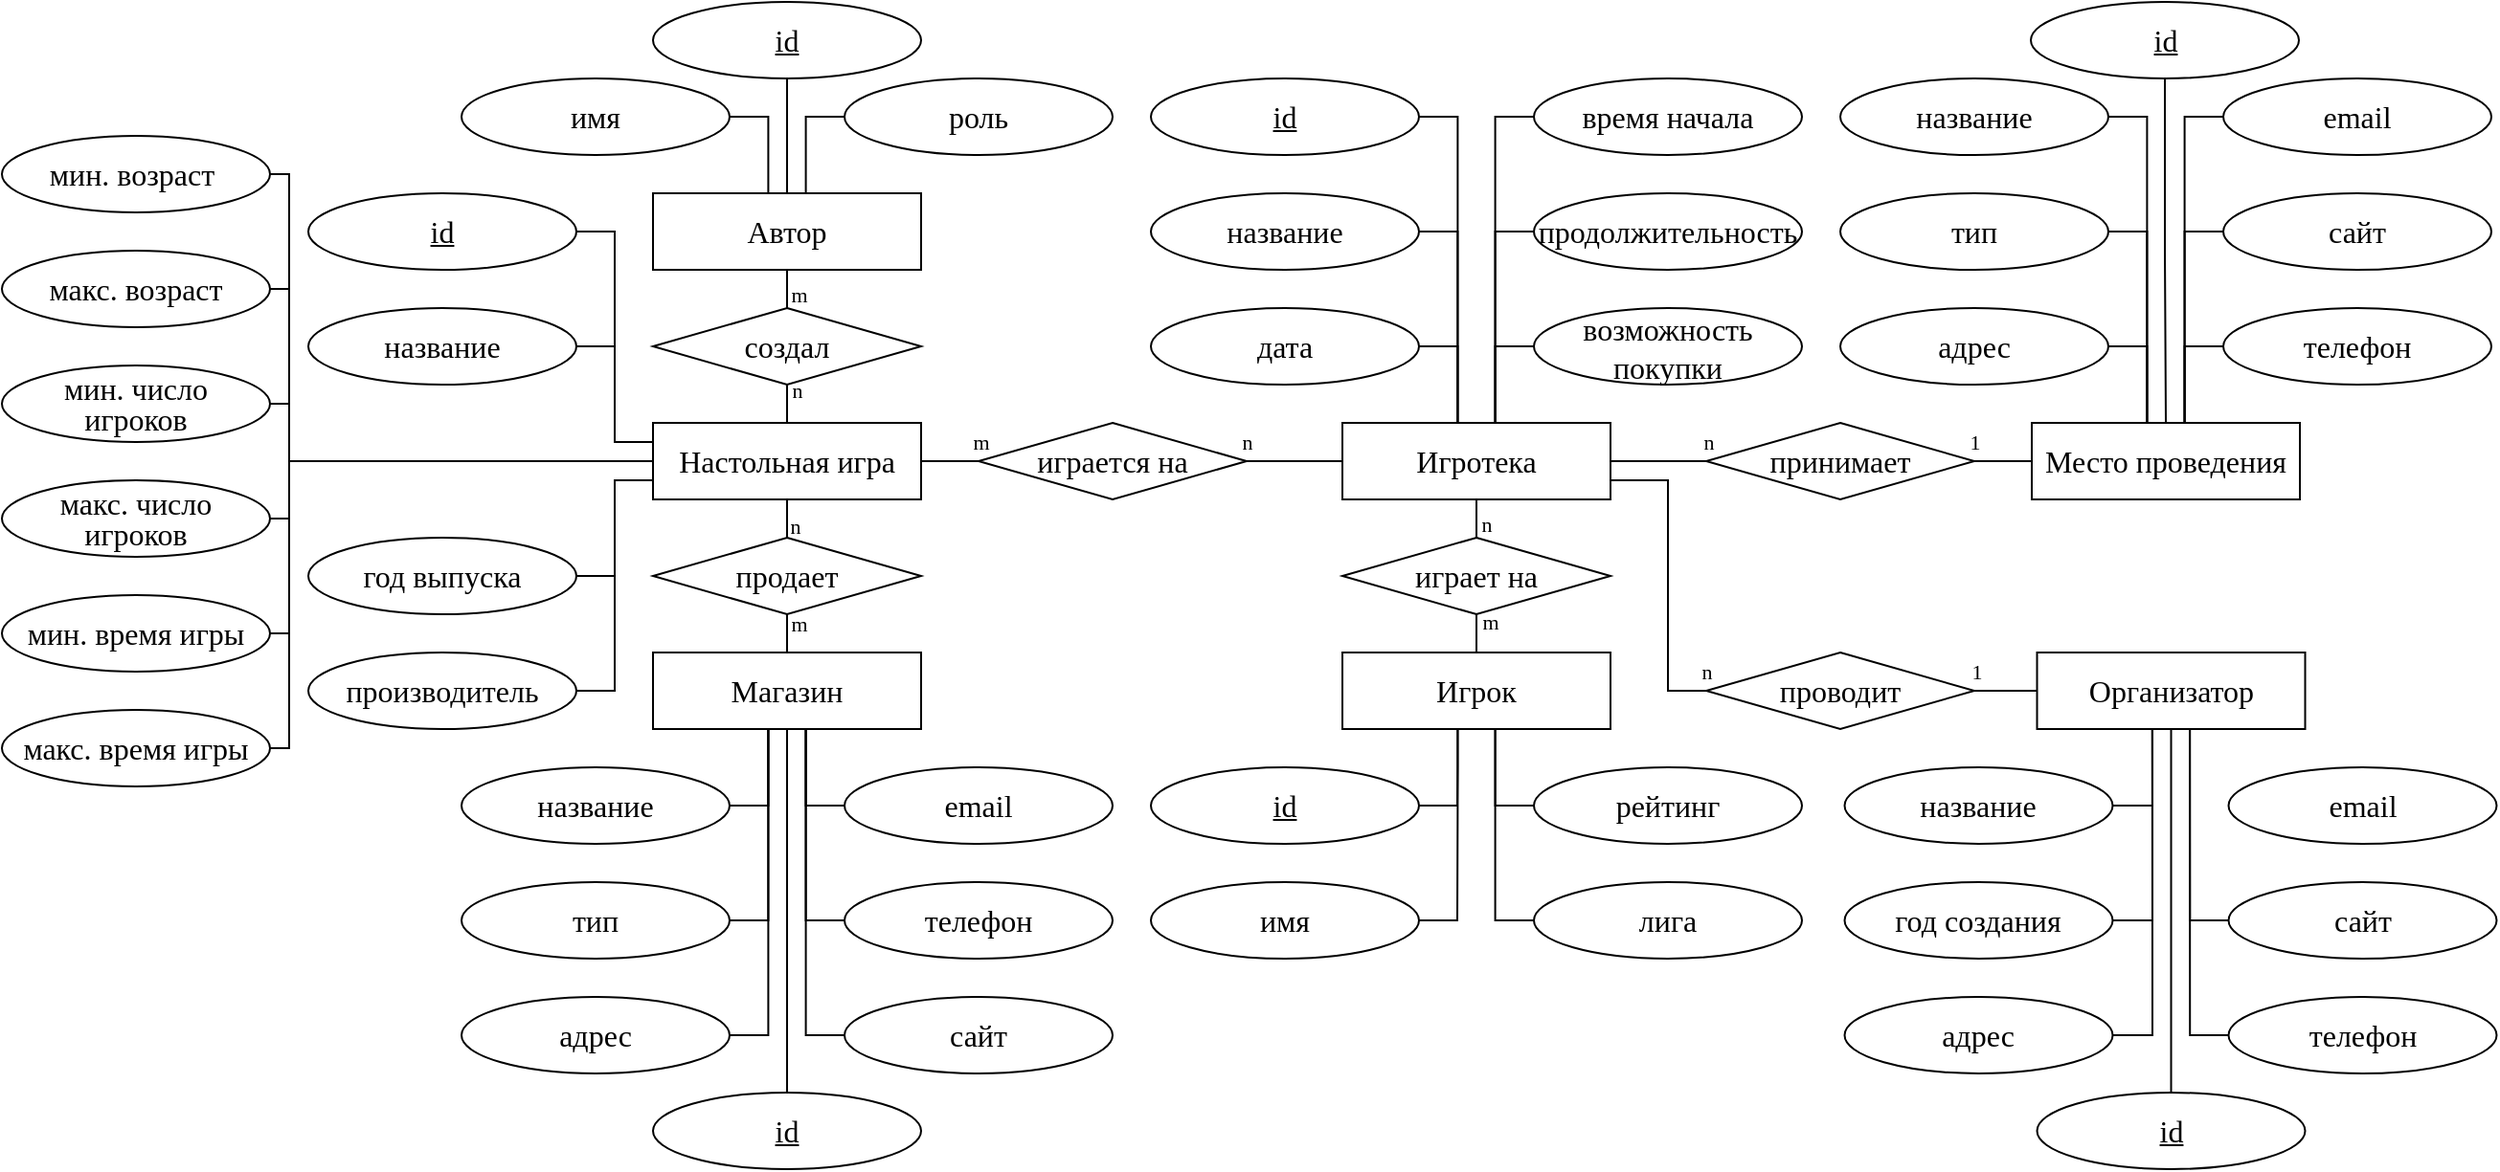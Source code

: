 <mxfile version="17.1.3" type="device"><diagram id="ZZBxsunZP16yqolOKHo-" name="Board Game Events"><mxGraphModel dx="2286" dy="657" grid="1" gridSize="10" guides="1" tooltips="1" connect="1" arrows="1" fold="1" page="1" pageScale="1" pageWidth="1169" pageHeight="827" math="0" shadow="0"><root><mxCell id="0"/><mxCell id="1" parent="0"/><mxCell id="eNci0kIPYLlk6cLeor2O-49" style="edgeStyle=orthogonalEdgeStyle;rounded=0;orthogonalLoop=1;jettySize=auto;html=1;exitX=0.43;exitY=0;exitDx=0;exitDy=0;exitPerimeter=0;entryX=1;entryY=0.5;entryDx=0;entryDy=0;endArrow=none;endFill=0;" parent="1" source="dvmaPMy_Xci81uZpw_uD-4" target="dvmaPMy_Xci81uZpw_uD-31" edge="1"><mxGeometry relative="1" as="geometry"/></mxCell><mxCell id="eNci0kIPYLlk6cLeor2O-50" style="edgeStyle=orthogonalEdgeStyle;rounded=0;orthogonalLoop=1;jettySize=auto;html=1;exitX=0.43;exitY=0;exitDx=0;exitDy=0;exitPerimeter=0;entryX=1;entryY=0.5;entryDx=0;entryDy=0;endArrow=none;endFill=0;" parent="1" source="dvmaPMy_Xci81uZpw_uD-4" target="dvmaPMy_Xci81uZpw_uD-29" edge="1"><mxGeometry relative="1" as="geometry"/></mxCell><mxCell id="eNci0kIPYLlk6cLeor2O-51" style="edgeStyle=orthogonalEdgeStyle;rounded=0;orthogonalLoop=1;jettySize=auto;html=1;exitX=0.43;exitY=0;exitDx=0;exitDy=0;exitPerimeter=0;entryX=1;entryY=0.5;entryDx=0;entryDy=0;endArrow=none;endFill=0;" parent="1" source="dvmaPMy_Xci81uZpw_uD-4" target="dvmaPMy_Xci81uZpw_uD-28" edge="1"><mxGeometry relative="1" as="geometry"/></mxCell><mxCell id="eNci0kIPYLlk6cLeor2O-53" style="edgeStyle=orthogonalEdgeStyle;rounded=0;orthogonalLoop=1;jettySize=auto;html=1;exitX=0.57;exitY=0;exitDx=0;exitDy=0;exitPerimeter=0;entryX=0;entryY=0.5;entryDx=0;entryDy=0;endArrow=none;endFill=0;" parent="1" source="dvmaPMy_Xci81uZpw_uD-4" target="dvmaPMy_Xci81uZpw_uD-34" edge="1"><mxGeometry relative="1" as="geometry"/></mxCell><mxCell id="eNci0kIPYLlk6cLeor2O-54" style="edgeStyle=orthogonalEdgeStyle;rounded=0;orthogonalLoop=1;jettySize=auto;html=1;exitX=0.57;exitY=0;exitDx=0;exitDy=0;exitPerimeter=0;entryX=0;entryY=0.5;entryDx=0;entryDy=0;endArrow=none;endFill=0;" parent="1" source="dvmaPMy_Xci81uZpw_uD-4" target="dvmaPMy_Xci81uZpw_uD-33" edge="1"><mxGeometry relative="1" as="geometry"/></mxCell><mxCell id="TI4KtdQRDgnip6ik1LXw-1" style="edgeStyle=orthogonalEdgeStyle;rounded=0;orthogonalLoop=1;jettySize=auto;html=1;exitX=1;exitY=0.75;exitDx=0;exitDy=0;exitPerimeter=0;entryX=0;entryY=0.5;entryDx=0;entryDy=0;endArrow=none;endFill=0;" edge="1" parent="1" source="dvmaPMy_Xci81uZpw_uD-4" target="dvmaPMy_Xci81uZpw_uD-12"><mxGeometry relative="1" as="geometry"><Array as="points"><mxPoint x="780" y="630"/><mxPoint x="780" y="740"/></Array></mxGeometry></mxCell><mxCell id="TI4KtdQRDgnip6ik1LXw-35" value="n" style="edgeLabel;html=1;align=center;verticalAlign=middle;resizable=0;points=[];fontSize=11;fontFamily=Times New Roman;fontColor=default;labelBackgroundColor=none;" vertex="1" connectable="0" parent="TI4KtdQRDgnip6ik1LXw-1"><mxGeometry x="0.931" y="1" relative="1" as="geometry"><mxPoint x="5" y="-9" as="offset"/></mxGeometry></mxCell><mxCell id="TI4KtdQRDgnip6ik1LXw-36" style="edgeStyle=none;shape=connector;rounded=0;orthogonalLoop=1;jettySize=auto;html=1;exitX=0.5;exitY=1;exitDx=0;exitDy=0;exitPerimeter=0;labelBackgroundColor=default;fontFamily=Times New Roman;fontSize=11;fontColor=default;endArrow=none;endFill=0;strokeColor=default;" edge="1" parent="1" source="dvmaPMy_Xci81uZpw_uD-4" target="dvmaPMy_Xci81uZpw_uD-11"><mxGeometry relative="1" as="geometry"/></mxCell><mxCell id="TI4KtdQRDgnip6ik1LXw-43" value="n" style="edgeLabel;html=1;align=center;verticalAlign=middle;resizable=0;points=[];fontSize=11;fontFamily=Times New Roman;fontColor=default;labelBackgroundColor=none;" vertex="1" connectable="0" parent="TI4KtdQRDgnip6ik1LXw-36"><mxGeometry x="0.361" relative="1" as="geometry"><mxPoint x="5" y="-1" as="offset"/></mxGeometry></mxCell><mxCell id="TI4KtdQRDgnip6ik1LXw-73" style="edgeStyle=orthogonalEdgeStyle;shape=connector;rounded=0;orthogonalLoop=1;jettySize=auto;html=1;exitX=1;exitY=0.5;exitDx=0;exitDy=0;exitPerimeter=0;entryX=0;entryY=0.5;entryDx=0;entryDy=0;labelBackgroundColor=default;fontFamily=Times New Roman;fontSize=11;fontColor=default;endArrow=none;endFill=0;strokeColor=default;" edge="1" parent="1" source="dvmaPMy_Xci81uZpw_uD-4" target="dvmaPMy_Xci81uZpw_uD-13"><mxGeometry relative="1" as="geometry"/></mxCell><mxCell id="TI4KtdQRDgnip6ik1LXw-86" value="n" style="edgeLabel;html=1;align=center;verticalAlign=middle;resizable=0;points=[];fontSize=11;fontFamily=Times New Roman;fontColor=default;" vertex="1" connectable="0" parent="TI4KtdQRDgnip6ik1LXw-73"><mxGeometry x="0.217" relative="1" as="geometry"><mxPoint x="20" y="-10" as="offset"/></mxGeometry></mxCell><mxCell id="dvmaPMy_Xci81uZpw_uD-4" value="&lt;font face=&quot;Times New Roman&quot;&gt;&lt;span style=&quot;font-size: 16px&quot;&gt;Игротека&lt;/span&gt;&lt;/font&gt;" style="rounded=0;whiteSpace=wrap;html=1;points=[[0,0,0,0,0],[0,0.25,0,0,0],[0,0.5,0,0,0],[0,0.75,0,0,0],[0,1,0,0,0],[0.25,1,0,0,0],[0.43,0,0,0,0],[0.5,0,0,0,0],[0.5,1,0,0,0],[0.57,0,0,0,0],[0.75,1,0,0,0],[1,0,0,0,0],[1,0.25,0,0,0],[1,0.5,0,0,0],[1,0.75,0,0,0],[1,1,0,0,0]];" parent="1" vertex="1"><mxGeometry x="610" y="600" width="140" height="40" as="geometry"/></mxCell><mxCell id="dvmaPMy_Xci81uZpw_uD-5" value="Организатор" style="rounded=0;whiteSpace=wrap;html=1;fontFamily=Times New Roman;fontSize=16;points=[[0,0,0,0,0],[0,0.25,0,0,0],[0,0.5,0,0,0],[0,0.75,0,0,0],[0,1,0,0,0],[0.25,0,0,0,0],[0.43,1,0,0,0],[0.5,0,0,0,0],[0.5,1,0,0,0],[0.57,1,0,0,0],[0.75,0,0,0,0],[1,0,0,0,0],[1,0.25,0,0,0],[1,0.5,0,0,0],[1,0.75,0,0,0],[1,1,0,0,0]];" parent="1" vertex="1"><mxGeometry x="972.75" y="720" width="140" height="40" as="geometry"/></mxCell><mxCell id="TI4KtdQRDgnip6ik1LXw-53" style="edgeStyle=orthogonalEdgeStyle;shape=connector;rounded=0;orthogonalLoop=1;jettySize=auto;html=1;exitX=0.5;exitY=1;exitDx=0;exitDy=0;entryX=0.5;entryY=0;entryDx=0;entryDy=0;labelBackgroundColor=default;fontFamily=Times New Roman;fontSize=11;fontColor=default;endArrow=none;endFill=0;strokeColor=default;" edge="1" parent="1" source="dvmaPMy_Xci81uZpw_uD-6" target="eNci0kIPYLlk6cLeor2O-11"><mxGeometry relative="1" as="geometry"/></mxCell><mxCell id="TI4KtdQRDgnip6ik1LXw-55" value="n" style="edgeLabel;html=1;align=center;verticalAlign=middle;resizable=0;points=[];fontSize=11;fontFamily=Times New Roman;fontColor=default;labelBackgroundColor=none;" vertex="1" connectable="0" parent="TI4KtdQRDgnip6ik1LXw-53"><mxGeometry x="0.226" relative="1" as="geometry"><mxPoint x="4" y="1" as="offset"/></mxGeometry></mxCell><mxCell id="TI4KtdQRDgnip6ik1LXw-75" style="edgeStyle=orthogonalEdgeStyle;shape=connector;rounded=0;orthogonalLoop=1;jettySize=auto;html=1;exitX=0;exitY=0.25;exitDx=0;exitDy=0;entryX=1;entryY=0.5;entryDx=0;entryDy=0;labelBackgroundColor=default;fontFamily=Times New Roman;fontSize=11;fontColor=default;endArrow=none;endFill=0;strokeColor=default;" edge="1" parent="1" source="dvmaPMy_Xci81uZpw_uD-6" target="dvmaPMy_Xci81uZpw_uD-48"><mxGeometry relative="1" as="geometry"><Array as="points"><mxPoint x="230" y="610"/><mxPoint x="230" y="500"/></Array></mxGeometry></mxCell><mxCell id="TI4KtdQRDgnip6ik1LXw-77" style="edgeStyle=orthogonalEdgeStyle;shape=connector;rounded=0;orthogonalLoop=1;jettySize=auto;html=1;exitX=0;exitY=0.75;exitDx=0;exitDy=0;entryX=1;entryY=0.5;entryDx=0;entryDy=0;labelBackgroundColor=default;fontFamily=Times New Roman;fontSize=11;fontColor=default;endArrow=none;endFill=0;strokeColor=default;" edge="1" parent="1" source="dvmaPMy_Xci81uZpw_uD-6" target="dvmaPMy_Xci81uZpw_uD-76"><mxGeometry relative="1" as="geometry"><Array as="points"><mxPoint x="230" y="630"/><mxPoint x="230" y="680"/></Array></mxGeometry></mxCell><mxCell id="TI4KtdQRDgnip6ik1LXw-78" style="edgeStyle=orthogonalEdgeStyle;shape=connector;rounded=0;orthogonalLoop=1;jettySize=auto;html=1;exitX=0;exitY=0.75;exitDx=0;exitDy=0;entryX=1;entryY=0.5;entryDx=0;entryDy=0;labelBackgroundColor=default;fontFamily=Times New Roman;fontSize=11;fontColor=default;endArrow=none;endFill=0;strokeColor=default;" edge="1" parent="1" source="dvmaPMy_Xci81uZpw_uD-6" target="dvmaPMy_Xci81uZpw_uD-74"><mxGeometry relative="1" as="geometry"><Array as="points"><mxPoint x="230" y="630"/><mxPoint x="230" y="740"/></Array></mxGeometry></mxCell><mxCell id="TI4KtdQRDgnip6ik1LXw-79" style="edgeStyle=orthogonalEdgeStyle;shape=connector;rounded=0;orthogonalLoop=1;jettySize=auto;html=1;exitX=0;exitY=0.5;exitDx=0;exitDy=0;entryX=1;entryY=0.5;entryDx=0;entryDy=0;labelBackgroundColor=default;fontFamily=Times New Roman;fontSize=11;fontColor=default;endArrow=none;endFill=0;strokeColor=default;" edge="1" parent="1" source="dvmaPMy_Xci81uZpw_uD-6" target="dvmaPMy_Xci81uZpw_uD-77"><mxGeometry relative="1" as="geometry"><Array as="points"><mxPoint x="60" y="620"/><mxPoint x="60" y="470"/></Array></mxGeometry></mxCell><mxCell id="dvmaPMy_Xci81uZpw_uD-6" value="&lt;font face=&quot;Times New Roman&quot;&gt;&lt;span style=&quot;font-size: 16px&quot;&gt;Настольная игра&lt;/span&gt;&lt;/font&gt;" style="rounded=0;whiteSpace=wrap;html=1;" parent="1" vertex="1"><mxGeometry x="250" y="600" width="140" height="40" as="geometry"/></mxCell><mxCell id="TI4KtdQRDgnip6ik1LXw-4" style="edgeStyle=orthogonalEdgeStyle;shape=connector;rounded=0;orthogonalLoop=1;jettySize=auto;html=1;exitX=0.43;exitY=0;exitDx=0;exitDy=0;exitPerimeter=0;entryX=1;entryY=0.5;entryDx=0;entryDy=0;labelBackgroundColor=default;fontFamily=Helvetica;fontSize=11;fontColor=default;endArrow=none;endFill=0;strokeColor=default;" edge="1" parent="1" source="dvmaPMy_Xci81uZpw_uD-7" target="dvmaPMy_Xci81uZpw_uD-58"><mxGeometry relative="1" as="geometry"/></mxCell><mxCell id="TI4KtdQRDgnip6ik1LXw-8" style="edgeStyle=orthogonalEdgeStyle;shape=connector;rounded=0;orthogonalLoop=1;jettySize=auto;html=1;exitX=0.43;exitY=0;exitDx=0;exitDy=0;exitPerimeter=0;entryX=1;entryY=0.5;entryDx=0;entryDy=0;labelBackgroundColor=default;fontFamily=Helvetica;fontSize=11;fontColor=default;endArrow=none;endFill=0;strokeColor=default;" edge="1" parent="1" source="dvmaPMy_Xci81uZpw_uD-7" target="dvmaPMy_Xci81uZpw_uD-56"><mxGeometry relative="1" as="geometry"/></mxCell><mxCell id="dvmaPMy_Xci81uZpw_uD-7" value="&lt;font face=&quot;Times New Roman&quot;&gt;&lt;span style=&quot;font-size: 16px&quot;&gt;Место проведения&lt;/span&gt;&lt;/font&gt;" style="rounded=0;whiteSpace=wrap;html=1;points=[[0,0,0,0,0],[0,0.25,0,0,0],[0,0.5,0,0,0],[0,0.75,0,0,0],[0,1,0,0,0],[0.25,1,0,0,0],[0.43,0,0,0,0],[0.5,0,0,0,0],[0.5,1,0,0,0],[0.57,0,0,0,0],[0.75,1,0,0,0],[1,0,0,0,0],[1,0.25,0,0,0],[1,0.5,0,0,0],[1,0.75,0,0,0],[1,1,0,0,0]];" parent="1" vertex="1"><mxGeometry x="970" y="600" width="140" height="40" as="geometry"/></mxCell><mxCell id="TI4KtdQRDgnip6ik1LXw-38" style="edgeStyle=none;shape=connector;rounded=0;orthogonalLoop=1;jettySize=auto;html=1;exitX=0.5;exitY=1;exitDx=0;exitDy=0;entryX=0.5;entryY=0;entryDx=0;entryDy=0;labelBackgroundColor=default;fontFamily=Times New Roman;fontSize=11;fontColor=default;endArrow=none;endFill=0;strokeColor=default;" edge="1" parent="1" source="dvmaPMy_Xci81uZpw_uD-11" target="eNci0kIPYLlk6cLeor2O-3"><mxGeometry relative="1" as="geometry"/></mxCell><mxCell id="TI4KtdQRDgnip6ik1LXw-44" value="m" style="edgeLabel;html=1;align=center;verticalAlign=middle;resizable=0;points=[];fontSize=11;fontFamily=Times New Roman;fontColor=default;labelBackgroundColor=none;" vertex="1" connectable="0" parent="TI4KtdQRDgnip6ik1LXw-38"><mxGeometry x="-0.385" relative="1" as="geometry"><mxPoint x="7" y="-2" as="offset"/></mxGeometry></mxCell><mxCell id="dvmaPMy_Xci81uZpw_uD-11" value="играет на" style="rhombus;whiteSpace=wrap;html=1;fontFamily=Times New Roman;fontSize=16;" parent="1" vertex="1"><mxGeometry x="610" y="660" width="140" height="40" as="geometry"/></mxCell><mxCell id="TI4KtdQRDgnip6ik1LXw-2" style="edgeStyle=orthogonalEdgeStyle;shape=connector;rounded=0;orthogonalLoop=1;jettySize=auto;html=1;exitX=1;exitY=0.5;exitDx=0;exitDy=0;entryX=0;entryY=0.5;entryDx=0;entryDy=0;labelBackgroundColor=default;fontFamily=Helvetica;fontSize=11;fontColor=default;endArrow=none;endFill=0;strokeColor=default;" edge="1" parent="1" source="dvmaPMy_Xci81uZpw_uD-12" target="dvmaPMy_Xci81uZpw_uD-5"><mxGeometry relative="1" as="geometry"/></mxCell><mxCell id="TI4KtdQRDgnip6ik1LXw-34" value="1" style="edgeLabel;html=1;align=center;verticalAlign=middle;resizable=0;points=[];fontSize=11;fontFamily=Times New Roman;fontColor=default;labelBackgroundColor=none;" vertex="1" connectable="0" parent="TI4KtdQRDgnip6ik1LXw-2"><mxGeometry x="-0.251" relative="1" as="geometry"><mxPoint x="-12" y="-10" as="offset"/></mxGeometry></mxCell><mxCell id="dvmaPMy_Xci81uZpw_uD-12" value="проводит" style="rhombus;whiteSpace=wrap;html=1;fontFamily=Times New Roman;fontSize=16;" parent="1" vertex="1"><mxGeometry x="800" y="720" width="140" height="40" as="geometry"/></mxCell><mxCell id="eNci0kIPYLlk6cLeor2O-41" style="edgeStyle=orthogonalEdgeStyle;rounded=0;orthogonalLoop=1;jettySize=auto;html=1;exitX=1;exitY=0.5;exitDx=0;exitDy=0;entryX=0;entryY=0.5;entryDx=0;entryDy=0;endArrow=none;endFill=0;" parent="1" source="dvmaPMy_Xci81uZpw_uD-13" target="dvmaPMy_Xci81uZpw_uD-7" edge="1"><mxGeometry relative="1" as="geometry"/></mxCell><mxCell id="TI4KtdQRDgnip6ik1LXw-32" value="&lt;font face=&quot;Times New Roman&quot;&gt;1&lt;/font&gt;" style="edgeLabel;html=1;align=center;verticalAlign=middle;resizable=0;points=[];fontSize=11;fontFamily=Helvetica;fontColor=default;labelBackgroundColor=none;" vertex="1" connectable="0" parent="eNci0kIPYLlk6cLeor2O-41"><mxGeometry x="-0.384" relative="1" as="geometry"><mxPoint x="-9" y="-10" as="offset"/></mxGeometry></mxCell><mxCell id="dvmaPMy_Xci81uZpw_uD-13" value="принимает" style="rhombus;whiteSpace=wrap;html=1;fontFamily=Times New Roman;fontSize=16;spacingTop=0;" parent="1" vertex="1"><mxGeometry x="800" y="600" width="140" height="40" as="geometry"/></mxCell><mxCell id="dvmaPMy_Xci81uZpw_uD-28" value="&lt;u&gt;id&lt;/u&gt;" style="ellipse;whiteSpace=wrap;html=1;fontFamily=Times New Roman;fontSize=16;" parent="1" vertex="1"><mxGeometry x="510" y="420" width="140" height="40" as="geometry"/></mxCell><mxCell id="dvmaPMy_Xci81uZpw_uD-29" value="название" style="ellipse;whiteSpace=wrap;html=1;fontFamily=Times New Roman;fontSize=16;" parent="1" vertex="1"><mxGeometry x="510" y="480" width="140" height="40" as="geometry"/></mxCell><mxCell id="dvmaPMy_Xci81uZpw_uD-31" value="дата" style="ellipse;whiteSpace=wrap;html=1;fontFamily=Times New Roman;fontSize=16;" parent="1" vertex="1"><mxGeometry x="510" y="540" width="140" height="40" as="geometry"/></mxCell><mxCell id="dvmaPMy_Xci81uZpw_uD-33" value="время начала" style="ellipse;whiteSpace=wrap;html=1;fontFamily=Times New Roman;fontSize=16;" parent="1" vertex="1"><mxGeometry x="710" y="420" width="140" height="40" as="geometry"/></mxCell><mxCell id="dvmaPMy_Xci81uZpw_uD-34" value="продолжительность" style="ellipse;whiteSpace=wrap;html=1;fontFamily=Times New Roman;fontSize=16;" parent="1" vertex="1"><mxGeometry x="710" y="480" width="140" height="40" as="geometry"/></mxCell><mxCell id="eNci0kIPYLlk6cLeor2O-52" style="edgeStyle=orthogonalEdgeStyle;rounded=0;orthogonalLoop=1;jettySize=auto;html=1;exitX=0;exitY=0.5;exitDx=0;exitDy=0;entryX=0.57;entryY=0;entryDx=0;entryDy=0;entryPerimeter=0;endArrow=none;endFill=0;" parent="1" source="dvmaPMy_Xci81uZpw_uD-35" target="dvmaPMy_Xci81uZpw_uD-4" edge="1"><mxGeometry relative="1" as="geometry"/></mxCell><mxCell id="dvmaPMy_Xci81uZpw_uD-35" value="возможность покупки" style="ellipse;whiteSpace=wrap;html=1;fontFamily=Times New Roman;fontSize=16;spacingTop=2;" parent="1" vertex="1"><mxGeometry x="710" y="540" width="140" height="40" as="geometry"/></mxCell><mxCell id="dvmaPMy_Xci81uZpw_uD-48" value="id" style="ellipse;whiteSpace=wrap;html=1;fontFamily=Times New Roman;fontSize=16;fontStyle=4" parent="1" vertex="1"><mxGeometry x="70" y="480" width="140" height="40" as="geometry"/></mxCell><mxCell id="TI4KtdQRDgnip6ik1LXw-14" style="edgeStyle=orthogonalEdgeStyle;shape=connector;rounded=0;orthogonalLoop=1;jettySize=auto;html=1;exitX=0.5;exitY=1;exitDx=0;exitDy=0;entryX=0.5;entryY=0;entryDx=0;entryDy=0;entryPerimeter=0;labelBackgroundColor=default;fontFamily=Helvetica;fontSize=11;fontColor=default;endArrow=none;endFill=0;strokeColor=default;" edge="1" parent="1" source="dvmaPMy_Xci81uZpw_uD-50" target="dvmaPMy_Xci81uZpw_uD-7"><mxGeometry relative="1" as="geometry"/></mxCell><mxCell id="dvmaPMy_Xci81uZpw_uD-50" value="id" style="ellipse;whiteSpace=wrap;html=1;fontFamily=Times New Roman;fontSize=16;fontStyle=4" parent="1" vertex="1"><mxGeometry x="969.5" y="380" width="140" height="40" as="geometry"/></mxCell><mxCell id="dvmaPMy_Xci81uZpw_uD-56" value="название" style="ellipse;whiteSpace=wrap;html=1;fontFamily=Times New Roman;fontSize=16;" parent="1" vertex="1"><mxGeometry x="870" y="420" width="140" height="40" as="geometry"/></mxCell><mxCell id="TI4KtdQRDgnip6ik1LXw-6" style="edgeStyle=orthogonalEdgeStyle;shape=connector;rounded=0;orthogonalLoop=1;jettySize=auto;html=1;exitX=1;exitY=0.5;exitDx=0;exitDy=0;entryX=0.43;entryY=0;entryDx=0;entryDy=0;entryPerimeter=0;labelBackgroundColor=default;fontFamily=Helvetica;fontSize=11;fontColor=default;endArrow=none;endFill=0;strokeColor=default;" edge="1" parent="1" source="dvmaPMy_Xci81uZpw_uD-57" target="dvmaPMy_Xci81uZpw_uD-7"><mxGeometry relative="1" as="geometry"/></mxCell><mxCell id="dvmaPMy_Xci81uZpw_uD-57" value="тип" style="ellipse;whiteSpace=wrap;html=1;fontFamily=Times New Roman;fontSize=16;" parent="1" vertex="1"><mxGeometry x="870" y="480" width="140" height="40" as="geometry"/></mxCell><mxCell id="dvmaPMy_Xci81uZpw_uD-58" value="адрес" style="ellipse;whiteSpace=wrap;html=1;fontFamily=Times New Roman;fontSize=16;" parent="1" vertex="1"><mxGeometry x="870" y="540" width="140" height="40" as="geometry"/></mxCell><mxCell id="TI4KtdQRDgnip6ik1LXw-13" style="edgeStyle=orthogonalEdgeStyle;shape=connector;rounded=0;orthogonalLoop=1;jettySize=auto;html=1;exitX=0;exitY=0.5;exitDx=0;exitDy=0;entryX=0.57;entryY=0;entryDx=0;entryDy=0;entryPerimeter=0;labelBackgroundColor=default;fontFamily=Helvetica;fontSize=11;fontColor=default;endArrow=none;endFill=0;strokeColor=default;" edge="1" parent="1" source="dvmaPMy_Xci81uZpw_uD-59" target="dvmaPMy_Xci81uZpw_uD-7"><mxGeometry relative="1" as="geometry"/></mxCell><mxCell id="dvmaPMy_Xci81uZpw_uD-59" value="телефон" style="ellipse;whiteSpace=wrap;html=1;fontFamily=Times New Roman;fontSize=16;" parent="1" vertex="1"><mxGeometry x="1070" y="540" width="140" height="40" as="geometry"/></mxCell><mxCell id="TI4KtdQRDgnip6ik1LXw-11" style="edgeStyle=orthogonalEdgeStyle;shape=connector;rounded=0;orthogonalLoop=1;jettySize=auto;html=1;exitX=0;exitY=0.5;exitDx=0;exitDy=0;entryX=0.57;entryY=0;entryDx=0;entryDy=0;entryPerimeter=0;labelBackgroundColor=default;fontFamily=Helvetica;fontSize=11;fontColor=default;endArrow=none;endFill=0;strokeColor=default;" edge="1" parent="1" source="dvmaPMy_Xci81uZpw_uD-60" target="dvmaPMy_Xci81uZpw_uD-7"><mxGeometry relative="1" as="geometry"/></mxCell><mxCell id="dvmaPMy_Xci81uZpw_uD-60" value="сайт" style="ellipse;whiteSpace=wrap;html=1;fontFamily=Times New Roman;fontSize=16;" parent="1" vertex="1"><mxGeometry x="1070" y="480" width="140" height="40" as="geometry"/></mxCell><mxCell id="TI4KtdQRDgnip6ik1LXw-9" style="edgeStyle=orthogonalEdgeStyle;shape=connector;rounded=0;orthogonalLoop=1;jettySize=auto;html=1;exitX=0;exitY=0.5;exitDx=0;exitDy=0;entryX=0.57;entryY=0;entryDx=0;entryDy=0;entryPerimeter=0;labelBackgroundColor=default;fontFamily=Helvetica;fontSize=11;fontColor=default;endArrow=none;endFill=0;strokeColor=default;" edge="1" parent="1" source="dvmaPMy_Xci81uZpw_uD-61" target="dvmaPMy_Xci81uZpw_uD-7"><mxGeometry relative="1" as="geometry"/></mxCell><mxCell id="dvmaPMy_Xci81uZpw_uD-61" value="email" style="ellipse;whiteSpace=wrap;html=1;fontFamily=Times New Roman;fontSize=16;" parent="1" vertex="1"><mxGeometry x="1070" y="420" width="140" height="40" as="geometry"/></mxCell><mxCell id="dvmaPMy_Xci81uZpw_uD-74" value="производитель" style="ellipse;whiteSpace=wrap;html=1;fontFamily=Times New Roman;fontSize=16;" parent="1" vertex="1"><mxGeometry x="70" y="720" width="140" height="40" as="geometry"/></mxCell><mxCell id="dvmaPMy_Xci81uZpw_uD-76" value="год выпуска" style="ellipse;whiteSpace=wrap;html=1;fontFamily=Times New Roman;fontSize=16;" parent="1" vertex="1"><mxGeometry x="70" y="660" width="140" height="40" as="geometry"/></mxCell><mxCell id="dvmaPMy_Xci81uZpw_uD-77" value="мин. возраст&amp;nbsp;" style="ellipse;whiteSpace=wrap;html=1;fontFamily=Times New Roman;fontSize=16;" parent="1" vertex="1"><mxGeometry x="-90" y="450" width="140" height="40" as="geometry"/></mxCell><mxCell id="TI4KtdQRDgnip6ik1LXw-80" style="edgeStyle=orthogonalEdgeStyle;shape=connector;rounded=0;orthogonalLoop=1;jettySize=auto;html=1;exitX=1;exitY=0.5;exitDx=0;exitDy=0;entryX=0;entryY=0.5;entryDx=0;entryDy=0;labelBackgroundColor=default;fontFamily=Times New Roman;fontSize=11;fontColor=default;endArrow=none;endFill=0;strokeColor=default;" edge="1" parent="1" source="dvmaPMy_Xci81uZpw_uD-78" target="dvmaPMy_Xci81uZpw_uD-6"><mxGeometry relative="1" as="geometry"><Array as="points"><mxPoint x="60" y="530"/><mxPoint x="60" y="620"/></Array></mxGeometry></mxCell><mxCell id="dvmaPMy_Xci81uZpw_uD-78" value="макс. возраст" style="ellipse;whiteSpace=wrap;html=1;fontFamily=Times New Roman;fontSize=16;" parent="1" vertex="1"><mxGeometry x="-90" y="510" width="140" height="40" as="geometry"/></mxCell><mxCell id="TI4KtdQRDgnip6ik1LXw-82" style="edgeStyle=orthogonalEdgeStyle;shape=connector;rounded=0;orthogonalLoop=1;jettySize=auto;html=1;exitX=1;exitY=0.5;exitDx=0;exitDy=0;entryX=0;entryY=0.5;entryDx=0;entryDy=0;labelBackgroundColor=default;fontFamily=Times New Roman;fontSize=11;fontColor=default;endArrow=none;endFill=0;strokeColor=default;" edge="1" parent="1" source="dvmaPMy_Xci81uZpw_uD-79" target="dvmaPMy_Xci81uZpw_uD-6"><mxGeometry relative="1" as="geometry"><Array as="points"><mxPoint x="60" y="650"/><mxPoint x="60" y="620"/></Array></mxGeometry></mxCell><mxCell id="dvmaPMy_Xci81uZpw_uD-79" value="&lt;p style=&quot;line-height: 1&quot;&gt;макс. число&lt;br&gt;игроков&lt;/p&gt;" style="ellipse;whiteSpace=wrap;html=1;fontFamily=Times New Roman;fontSize=16;spacingBottom=0;spacingTop=0;" parent="1" vertex="1"><mxGeometry x="-90" y="630" width="140" height="40" as="geometry"/></mxCell><mxCell id="TI4KtdQRDgnip6ik1LXw-81" style="edgeStyle=orthogonalEdgeStyle;shape=connector;rounded=0;orthogonalLoop=1;jettySize=auto;html=1;exitX=1;exitY=0.5;exitDx=0;exitDy=0;entryX=0;entryY=0.5;entryDx=0;entryDy=0;labelBackgroundColor=default;fontFamily=Times New Roman;fontSize=11;fontColor=default;endArrow=none;endFill=0;strokeColor=default;" edge="1" parent="1" source="dvmaPMy_Xci81uZpw_uD-80" target="dvmaPMy_Xci81uZpw_uD-6"><mxGeometry relative="1" as="geometry"><Array as="points"><mxPoint x="60" y="590"/><mxPoint x="60" y="620"/></Array></mxGeometry></mxCell><mxCell id="dvmaPMy_Xci81uZpw_uD-80" value="&lt;p style=&quot;line-height: 1&quot;&gt;мин. число&lt;br&gt;игроков&lt;/p&gt;" style="ellipse;whiteSpace=wrap;html=1;fontFamily=Times New Roman;fontSize=16;spacingBottom=0;spacingTop=0;" parent="1" vertex="1"><mxGeometry x="-90" y="570" width="140" height="40" as="geometry"/></mxCell><mxCell id="TI4KtdQRDgnip6ik1LXw-76" style="edgeStyle=orthogonalEdgeStyle;shape=connector;rounded=0;orthogonalLoop=1;jettySize=auto;html=1;exitX=1;exitY=0.5;exitDx=0;exitDy=0;entryX=0;entryY=0.25;entryDx=0;entryDy=0;labelBackgroundColor=default;fontFamily=Times New Roman;fontSize=11;fontColor=default;endArrow=none;endFill=0;strokeColor=default;" edge="1" parent="1" source="dvmaPMy_Xci81uZpw_uD-81" target="dvmaPMy_Xci81uZpw_uD-6"><mxGeometry relative="1" as="geometry"><Array as="points"><mxPoint x="230" y="560"/><mxPoint x="230" y="610"/></Array></mxGeometry></mxCell><mxCell id="dvmaPMy_Xci81uZpw_uD-81" value="название" style="ellipse;whiteSpace=wrap;html=1;fontFamily=Times New Roman;fontSize=16;" parent="1" vertex="1"><mxGeometry x="70" y="540" width="140" height="40" as="geometry"/></mxCell><mxCell id="TI4KtdQRDgnip6ik1LXw-84" style="edgeStyle=orthogonalEdgeStyle;shape=connector;rounded=0;orthogonalLoop=1;jettySize=auto;html=1;exitX=1;exitY=0.5;exitDx=0;exitDy=0;entryX=0;entryY=0.5;entryDx=0;entryDy=0;labelBackgroundColor=default;fontFamily=Times New Roman;fontSize=11;fontColor=default;endArrow=none;endFill=0;strokeColor=default;" edge="1" parent="1" source="NAzcz-6VcymwsrxBjOka-3" target="dvmaPMy_Xci81uZpw_uD-6"><mxGeometry relative="1" as="geometry"><Array as="points"><mxPoint x="60" y="710"/><mxPoint x="60" y="620"/></Array></mxGeometry></mxCell><mxCell id="NAzcz-6VcymwsrxBjOka-3" value="мин. время игры" style="ellipse;whiteSpace=wrap;html=1;fontFamily=Times New Roman;fontSize=16;spacingBottom=0;spacingTop=0;" parent="1" vertex="1"><mxGeometry x="-90" y="690" width="140" height="40" as="geometry"/></mxCell><mxCell id="TI4KtdQRDgnip6ik1LXw-85" style="edgeStyle=orthogonalEdgeStyle;shape=connector;rounded=0;orthogonalLoop=1;jettySize=auto;html=1;exitX=1;exitY=0.5;exitDx=0;exitDy=0;entryX=0;entryY=0.5;entryDx=0;entryDy=0;labelBackgroundColor=default;fontFamily=Times New Roman;fontSize=11;fontColor=default;endArrow=none;endFill=0;strokeColor=default;" edge="1" parent="1" source="NAzcz-6VcymwsrxBjOka-9" target="dvmaPMy_Xci81uZpw_uD-6"><mxGeometry relative="1" as="geometry"><Array as="points"><mxPoint x="60" y="770"/><mxPoint x="60" y="620"/></Array></mxGeometry></mxCell><mxCell id="NAzcz-6VcymwsrxBjOka-9" value="&lt;p style=&quot;line-height: 1&quot;&gt;макс. время игры&lt;/p&gt;" style="ellipse;whiteSpace=wrap;html=1;fontFamily=Times New Roman;fontSize=16;spacingBottom=0;spacingTop=0;" parent="1" vertex="1"><mxGeometry x="-90" y="750" width="140" height="40" as="geometry"/></mxCell><mxCell id="TI4KtdQRDgnip6ik1LXw-39" style="edgeStyle=orthogonalEdgeStyle;shape=connector;rounded=0;orthogonalLoop=1;jettySize=auto;html=1;exitX=0.43;exitY=1;exitDx=0;exitDy=0;exitPerimeter=0;entryX=1;entryY=0.5;entryDx=0;entryDy=0;labelBackgroundColor=default;fontFamily=Times New Roman;fontSize=11;fontColor=default;endArrow=none;endFill=0;strokeColor=default;" edge="1" parent="1" source="eNci0kIPYLlk6cLeor2O-3" target="eNci0kIPYLlk6cLeor2O-13"><mxGeometry relative="1" as="geometry"><Array as="points"><mxPoint x="670" y="780"/><mxPoint x="670" y="800"/></Array></mxGeometry></mxCell><mxCell id="TI4KtdQRDgnip6ik1LXw-40" style="edgeStyle=orthogonalEdgeStyle;shape=connector;rounded=0;orthogonalLoop=1;jettySize=auto;html=1;exitX=0.43;exitY=1;exitDx=0;exitDy=0;exitPerimeter=0;entryX=1;entryY=0.5;entryDx=0;entryDy=0;labelBackgroundColor=default;fontFamily=Times New Roman;fontSize=11;fontColor=default;endArrow=none;endFill=0;strokeColor=default;" edge="1" parent="1" source="eNci0kIPYLlk6cLeor2O-3" target="eNci0kIPYLlk6cLeor2O-19"><mxGeometry relative="1" as="geometry"><Array as="points"><mxPoint x="670" y="800"/><mxPoint x="670" y="860"/></Array></mxGeometry></mxCell><mxCell id="eNci0kIPYLlk6cLeor2O-3" value="&lt;font face=&quot;Times New Roman&quot;&gt;&lt;span style=&quot;font-size: 16px&quot;&gt;Игрок&lt;/span&gt;&lt;/font&gt;" style="rounded=0;whiteSpace=wrap;html=1;points=[[0,0,0,0,0],[0,0.25,0,0,0],[0,0.5,0,0,0],[0,0.75,0,0,0],[0,1,0,0,0],[0.25,0,0,0,0],[0.43,1,0,0,0],[0.5,0,0,0,0],[0.5,1,0,0,0],[0.57,1,0,0,0],[0.75,0,0,0,0],[1,0,0,0,0],[1,0.25,0,0,0],[1,0.5,0,0,0],[1,0.75,0,0,0],[1,1,0,0,0]];" parent="1" vertex="1"><mxGeometry x="610" y="720" width="140" height="40" as="geometry"/></mxCell><mxCell id="TI4KtdQRDgnip6ik1LXw-66" style="edgeStyle=orthogonalEdgeStyle;shape=connector;rounded=0;orthogonalLoop=1;jettySize=auto;html=1;exitX=0.43;exitY=1;exitDx=0;exitDy=0;exitPerimeter=0;entryX=1;entryY=0.5;entryDx=0;entryDy=0;labelBackgroundColor=default;fontFamily=Times New Roman;fontSize=11;fontColor=default;endArrow=none;endFill=0;strokeColor=default;" edge="1" parent="1" source="eNci0kIPYLlk6cLeor2O-4" target="eNci0kIPYLlk6cLeor2O-28"><mxGeometry relative="1" as="geometry"/></mxCell><mxCell id="TI4KtdQRDgnip6ik1LXw-72" style="edgeStyle=orthogonalEdgeStyle;shape=connector;rounded=0;orthogonalLoop=1;jettySize=auto;html=1;exitX=0.5;exitY=1;exitDx=0;exitDy=0;exitPerimeter=0;entryX=0.5;entryY=0;entryDx=0;entryDy=0;labelBackgroundColor=default;fontFamily=Times New Roman;fontSize=11;fontColor=default;endArrow=none;endFill=0;strokeColor=default;" edge="1" parent="1" source="eNci0kIPYLlk6cLeor2O-4" target="eNci0kIPYLlk6cLeor2O-27"><mxGeometry relative="1" as="geometry"/></mxCell><mxCell id="eNci0kIPYLlk6cLeor2O-4" value="&lt;font face=&quot;Times New Roman&quot;&gt;&lt;span style=&quot;font-size: 16px&quot;&gt;Магазин&lt;/span&gt;&lt;/font&gt;" style="rounded=0;whiteSpace=wrap;html=1;points=[[0,0,0,0,0],[0,0.25,0,0,0],[0,0.5,0,0,0],[0,0.75,0,0,0],[0,1,0,0,0],[0.25,0,0,0,0],[0.43,1,0,0,0],[0.5,0,0,0,0],[0.5,1,0,0,0],[0.57,1,0,0,0],[0.75,0,0,0,0],[1,0,0,0,0],[1,0.25,0,0,0],[1,0.5,0,0,0],[1,0.75,0,0,0],[1,1,0,0,0]];" parent="1" vertex="1"><mxGeometry x="250" y="720" width="140" height="40" as="geometry"/></mxCell><mxCell id="TI4KtdQRDgnip6ik1LXw-62" style="edgeStyle=orthogonalEdgeStyle;shape=connector;rounded=0;orthogonalLoop=1;jettySize=auto;html=1;exitX=0.43;exitY=0;exitDx=0;exitDy=0;exitPerimeter=0;entryX=1;entryY=0.5;entryDx=0;entryDy=0;labelBackgroundColor=default;fontFamily=Times New Roman;fontSize=11;fontColor=default;endArrow=none;endFill=0;strokeColor=default;" edge="1" parent="1" source="eNci0kIPYLlk6cLeor2O-5" target="eNci0kIPYLlk6cLeor2O-23"><mxGeometry relative="1" as="geometry"/></mxCell><mxCell id="TI4KtdQRDgnip6ik1LXw-63" style="edgeStyle=orthogonalEdgeStyle;shape=connector;rounded=0;orthogonalLoop=1;jettySize=auto;html=1;exitX=0.5;exitY=0;exitDx=0;exitDy=0;exitPerimeter=0;entryX=0.5;entryY=1;entryDx=0;entryDy=0;labelBackgroundColor=default;fontFamily=Times New Roman;fontSize=11;fontColor=default;endArrow=none;endFill=0;strokeColor=default;" edge="1" parent="1" source="eNci0kIPYLlk6cLeor2O-5" target="eNci0kIPYLlk6cLeor2O-20"><mxGeometry relative="1" as="geometry"/></mxCell><mxCell id="TI4KtdQRDgnip6ik1LXw-64" style="edgeStyle=orthogonalEdgeStyle;shape=connector;rounded=0;orthogonalLoop=1;jettySize=auto;html=1;exitX=0.57;exitY=0;exitDx=0;exitDy=0;exitPerimeter=0;entryX=0;entryY=0.5;entryDx=0;entryDy=0;labelBackgroundColor=default;fontFamily=Times New Roman;fontSize=11;fontColor=default;endArrow=none;endFill=0;strokeColor=default;" edge="1" parent="1" source="eNci0kIPYLlk6cLeor2O-5" target="eNci0kIPYLlk6cLeor2O-22"><mxGeometry relative="1" as="geometry"/></mxCell><mxCell id="eNci0kIPYLlk6cLeor2O-5" value="&lt;font face=&quot;Times New Roman&quot;&gt;&lt;span style=&quot;font-size: 16px&quot;&gt;Автор&lt;/span&gt;&lt;/font&gt;" style="rounded=0;whiteSpace=wrap;html=1;points=[[0,0,0,0,0],[0,0.25,0,0,0],[0,0.5,0,0,0],[0,0.75,0,0,0],[0,1,0,0,0],[0.25,1,0,0,0],[0.43,0,0,0,0],[0.5,0,0,0,0],[0.5,1,0,0,0],[0.57,0,0,0,0],[0.75,1,0,0,0],[1,0,0,0,0],[1,0.25,0,0,0],[1,0.5,0,0,0],[1,0.75,0,0,0],[1,1,0,0,0]];" parent="1" vertex="1"><mxGeometry x="250" y="480" width="140" height="40" as="geometry"/></mxCell><mxCell id="TI4KtdQRDgnip6ik1LXw-49" style="edgeStyle=orthogonalEdgeStyle;shape=connector;rounded=0;orthogonalLoop=1;jettySize=auto;html=1;exitX=0.5;exitY=1;exitDx=0;exitDy=0;entryX=0.5;entryY=0;entryDx=0;entryDy=0;labelBackgroundColor=default;fontFamily=Times New Roman;fontSize=11;fontColor=default;endArrow=none;endFill=0;strokeColor=default;" edge="1" parent="1" source="eNci0kIPYLlk6cLeor2O-10" target="dvmaPMy_Xci81uZpw_uD-6"><mxGeometry relative="1" as="geometry"/></mxCell><mxCell id="TI4KtdQRDgnip6ik1LXw-51" value="n" style="edgeLabel;html=1;align=center;verticalAlign=middle;resizable=0;points=[];fontSize=11;fontFamily=Times New Roman;fontColor=default;labelBackgroundColor=none;" vertex="1" connectable="0" parent="TI4KtdQRDgnip6ik1LXw-49"><mxGeometry x="-0.336" relative="1" as="geometry"><mxPoint x="5" y="-4" as="offset"/></mxGeometry></mxCell><mxCell id="TI4KtdQRDgnip6ik1LXw-50" style="edgeStyle=orthogonalEdgeStyle;shape=connector;rounded=0;orthogonalLoop=1;jettySize=auto;html=1;exitX=0.5;exitY=0;exitDx=0;exitDy=0;entryX=0.5;entryY=1;entryDx=0;entryDy=0;labelBackgroundColor=default;fontFamily=Times New Roman;fontSize=11;fontColor=default;endArrow=none;endFill=0;strokeColor=default;" edge="1" parent="1" source="eNci0kIPYLlk6cLeor2O-10" target="eNci0kIPYLlk6cLeor2O-5"><mxGeometry relative="1" as="geometry"/></mxCell><mxCell id="TI4KtdQRDgnip6ik1LXw-52" value="m" style="edgeLabel;html=1;align=center;verticalAlign=middle;resizable=0;points=[];fontSize=11;fontFamily=Times New Roman;fontColor=default;labelBackgroundColor=none;" vertex="1" connectable="0" parent="TI4KtdQRDgnip6ik1LXw-50"><mxGeometry x="-0.302" relative="1" as="geometry"><mxPoint x="6" as="offset"/></mxGeometry></mxCell><mxCell id="eNci0kIPYLlk6cLeor2O-10" value="создал" style="rhombus;whiteSpace=wrap;html=1;fontFamily=Times New Roman;fontSize=16;" parent="1" vertex="1"><mxGeometry x="250" y="540" width="140" height="40" as="geometry"/></mxCell><mxCell id="TI4KtdQRDgnip6ik1LXw-54" style="edgeStyle=orthogonalEdgeStyle;shape=connector;rounded=0;orthogonalLoop=1;jettySize=auto;html=1;exitX=0.5;exitY=1;exitDx=0;exitDy=0;entryX=0.5;entryY=0;entryDx=0;entryDy=0;labelBackgroundColor=default;fontFamily=Times New Roman;fontSize=11;fontColor=default;endArrow=none;endFill=0;strokeColor=default;" edge="1" parent="1" source="eNci0kIPYLlk6cLeor2O-11" target="eNci0kIPYLlk6cLeor2O-4"><mxGeometry relative="1" as="geometry"/></mxCell><mxCell id="TI4KtdQRDgnip6ik1LXw-56" value="m" style="edgeLabel;html=1;align=center;verticalAlign=middle;resizable=0;points=[];fontSize=11;fontFamily=Times New Roman;fontColor=default;labelBackgroundColor=none;" vertex="1" connectable="0" parent="TI4KtdQRDgnip6ik1LXw-54"><mxGeometry x="-0.224" relative="1" as="geometry"><mxPoint x="6" y="-3" as="offset"/></mxGeometry></mxCell><mxCell id="eNci0kIPYLlk6cLeor2O-11" value="продает" style="rhombus;whiteSpace=wrap;html=1;fontFamily=Times New Roman;fontSize=16;" parent="1" vertex="1"><mxGeometry x="250" y="660" width="140" height="40" as="geometry"/></mxCell><mxCell id="TI4KtdQRDgnip6ik1LXw-45" style="edgeStyle=orthogonalEdgeStyle;shape=connector;rounded=0;orthogonalLoop=1;jettySize=auto;html=1;exitX=1;exitY=0.5;exitDx=0;exitDy=0;entryX=0;entryY=0.5;entryDx=0;entryDy=0;entryPerimeter=0;labelBackgroundColor=default;fontFamily=Times New Roman;fontSize=11;fontColor=default;endArrow=none;endFill=0;strokeColor=default;" edge="1" parent="1" source="eNci0kIPYLlk6cLeor2O-12" target="dvmaPMy_Xci81uZpw_uD-4"><mxGeometry relative="1" as="geometry"/></mxCell><mxCell id="TI4KtdQRDgnip6ik1LXw-47" value="n" style="edgeLabel;html=1;align=center;verticalAlign=middle;resizable=0;points=[];fontSize=11;fontFamily=Times New Roman;fontColor=default;labelBackgroundColor=none;" vertex="1" connectable="0" parent="TI4KtdQRDgnip6ik1LXw-45"><mxGeometry x="0.249" relative="1" as="geometry"><mxPoint x="-31" y="-10" as="offset"/></mxGeometry></mxCell><mxCell id="TI4KtdQRDgnip6ik1LXw-46" style="edgeStyle=orthogonalEdgeStyle;shape=connector;rounded=0;orthogonalLoop=1;jettySize=auto;html=1;exitX=0;exitY=0.5;exitDx=0;exitDy=0;labelBackgroundColor=default;fontFamily=Times New Roman;fontSize=11;fontColor=default;endArrow=none;endFill=0;strokeColor=default;" edge="1" parent="1" source="eNci0kIPYLlk6cLeor2O-12" target="dvmaPMy_Xci81uZpw_uD-6"><mxGeometry relative="1" as="geometry"><mxPoint x="400" y="621" as="sourcePoint"/><Array as="points"><mxPoint x="415" y="620"/><mxPoint x="415" y="620"/></Array></mxGeometry></mxCell><mxCell id="TI4KtdQRDgnip6ik1LXw-48" value="m" style="edgeLabel;html=1;align=center;verticalAlign=middle;resizable=0;points=[];fontSize=11;fontFamily=Times New Roman;fontColor=default;labelBackgroundColor=none;" vertex="1" connectable="0" parent="TI4KtdQRDgnip6ik1LXw-46"><mxGeometry x="0.511" relative="1" as="geometry"><mxPoint x="23" y="-10" as="offset"/></mxGeometry></mxCell><mxCell id="eNci0kIPYLlk6cLeor2O-12" value="играется на" style="rhombus;whiteSpace=wrap;html=1;fontFamily=Times New Roman;fontSize=16;" parent="1" vertex="1"><mxGeometry x="420" y="600" width="140" height="40" as="geometry"/></mxCell><mxCell id="eNci0kIPYLlk6cLeor2O-13" value="id" style="ellipse;whiteSpace=wrap;html=1;fontFamily=Times New Roman;fontSize=16;fontStyle=4" parent="1" vertex="1"><mxGeometry x="510" y="780" width="140" height="40" as="geometry"/></mxCell><mxCell id="TI4KtdQRDgnip6ik1LXw-42" style="edgeStyle=orthogonalEdgeStyle;shape=connector;rounded=0;orthogonalLoop=1;jettySize=auto;html=1;exitX=0;exitY=0.5;exitDx=0;exitDy=0;entryX=0.57;entryY=1;entryDx=0;entryDy=0;entryPerimeter=0;labelBackgroundColor=default;fontFamily=Times New Roman;fontSize=11;fontColor=default;endArrow=none;endFill=0;strokeColor=default;" edge="1" parent="1" source="eNci0kIPYLlk6cLeor2O-14" target="eNci0kIPYLlk6cLeor2O-3"><mxGeometry relative="1" as="geometry"/></mxCell><mxCell id="eNci0kIPYLlk6cLeor2O-14" value="лига" style="ellipse;whiteSpace=wrap;html=1;fontFamily=Times New Roman;fontSize=16;" parent="1" vertex="1"><mxGeometry x="710" y="840" width="140" height="40" as="geometry"/></mxCell><mxCell id="TI4KtdQRDgnip6ik1LXw-41" style="edgeStyle=orthogonalEdgeStyle;shape=connector;rounded=0;orthogonalLoop=1;jettySize=auto;html=1;exitX=0;exitY=0.5;exitDx=0;exitDy=0;entryX=0.57;entryY=1;entryDx=0;entryDy=0;entryPerimeter=0;labelBackgroundColor=default;fontFamily=Times New Roman;fontSize=11;fontColor=default;endArrow=none;endFill=0;strokeColor=default;" edge="1" parent="1" source="eNci0kIPYLlk6cLeor2O-15" target="eNci0kIPYLlk6cLeor2O-3"><mxGeometry relative="1" as="geometry"/></mxCell><mxCell id="eNci0kIPYLlk6cLeor2O-15" value="рейтинг" style="ellipse;whiteSpace=wrap;html=1;fontFamily=Times New Roman;fontSize=16;" parent="1" vertex="1"><mxGeometry x="710" y="780" width="140" height="40" as="geometry"/></mxCell><mxCell id="eNci0kIPYLlk6cLeor2O-19" value="имя" style="ellipse;whiteSpace=wrap;html=1;fontFamily=Times New Roman;fontSize=16;" parent="1" vertex="1"><mxGeometry x="510" y="840" width="140" height="40" as="geometry"/></mxCell><mxCell id="eNci0kIPYLlk6cLeor2O-20" value="id" style="ellipse;whiteSpace=wrap;html=1;fontFamily=Times New Roman;fontSize=16;fontStyle=4" parent="1" vertex="1"><mxGeometry x="250" y="380" width="140" height="40" as="geometry"/></mxCell><mxCell id="eNci0kIPYLlk6cLeor2O-22" value="роль" style="ellipse;whiteSpace=wrap;html=1;fontFamily=Times New Roman;fontSize=16;" parent="1" vertex="1"><mxGeometry x="350" y="420" width="140" height="40" as="geometry"/></mxCell><mxCell id="eNci0kIPYLlk6cLeor2O-23" value="имя" style="ellipse;whiteSpace=wrap;html=1;fontFamily=Times New Roman;fontSize=16;" parent="1" vertex="1"><mxGeometry x="150" y="420" width="140" height="40" as="geometry"/></mxCell><mxCell id="eNci0kIPYLlk6cLeor2O-27" value="id" style="ellipse;whiteSpace=wrap;html=1;fontFamily=Times New Roman;fontSize=16;fontStyle=4" parent="1" vertex="1"><mxGeometry x="250" y="950" width="140" height="40" as="geometry"/></mxCell><mxCell id="eNci0kIPYLlk6cLeor2O-28" value="название" style="ellipse;whiteSpace=wrap;html=1;fontFamily=Times New Roman;fontSize=16;" parent="1" vertex="1"><mxGeometry x="150" y="780" width="140" height="40" as="geometry"/></mxCell><mxCell id="TI4KtdQRDgnip6ik1LXw-68" style="edgeStyle=orthogonalEdgeStyle;shape=connector;rounded=0;orthogonalLoop=1;jettySize=auto;html=1;exitX=1;exitY=0.5;exitDx=0;exitDy=0;entryX=0.43;entryY=1;entryDx=0;entryDy=0;entryPerimeter=0;labelBackgroundColor=default;fontFamily=Times New Roman;fontSize=11;fontColor=default;endArrow=none;endFill=0;strokeColor=default;" edge="1" parent="1" source="eNci0kIPYLlk6cLeor2O-29" target="eNci0kIPYLlk6cLeor2O-4"><mxGeometry relative="1" as="geometry"/></mxCell><mxCell id="eNci0kIPYLlk6cLeor2O-29" value="адрес" style="ellipse;whiteSpace=wrap;html=1;fontFamily=Times New Roman;fontSize=16;" parent="1" vertex="1"><mxGeometry x="150" y="900" width="140" height="40" as="geometry"/></mxCell><mxCell id="TI4KtdQRDgnip6ik1LXw-71" style="edgeStyle=orthogonalEdgeStyle;shape=connector;rounded=0;orthogonalLoop=1;jettySize=auto;html=1;exitX=0;exitY=0.5;exitDx=0;exitDy=0;entryX=0.57;entryY=1;entryDx=0;entryDy=0;entryPerimeter=0;labelBackgroundColor=default;fontFamily=Times New Roman;fontSize=11;fontColor=default;endArrow=none;endFill=0;strokeColor=default;" edge="1" parent="1" source="eNci0kIPYLlk6cLeor2O-30" target="eNci0kIPYLlk6cLeor2O-4"><mxGeometry relative="1" as="geometry"/></mxCell><mxCell id="eNci0kIPYLlk6cLeor2O-30" value="сайт" style="ellipse;whiteSpace=wrap;html=1;fontFamily=Times New Roman;fontSize=16;" parent="1" vertex="1"><mxGeometry x="350" y="900" width="140" height="40" as="geometry"/></mxCell><mxCell id="TI4KtdQRDgnip6ik1LXw-70" style="edgeStyle=orthogonalEdgeStyle;shape=connector;rounded=0;orthogonalLoop=1;jettySize=auto;html=1;exitX=0;exitY=0.5;exitDx=0;exitDy=0;entryX=0.57;entryY=1;entryDx=0;entryDy=0;entryPerimeter=0;labelBackgroundColor=default;fontFamily=Times New Roman;fontSize=11;fontColor=default;endArrow=none;endFill=0;strokeColor=default;" edge="1" parent="1" source="eNci0kIPYLlk6cLeor2O-31" target="eNci0kIPYLlk6cLeor2O-4"><mxGeometry relative="1" as="geometry"/></mxCell><mxCell id="eNci0kIPYLlk6cLeor2O-31" value="телефон" style="ellipse;whiteSpace=wrap;html=1;fontFamily=Times New Roman;fontSize=16;" parent="1" vertex="1"><mxGeometry x="350" y="840" width="140" height="40" as="geometry"/></mxCell><mxCell id="TI4KtdQRDgnip6ik1LXw-69" style="edgeStyle=orthogonalEdgeStyle;shape=connector;rounded=0;orthogonalLoop=1;jettySize=auto;html=1;exitX=0;exitY=0.5;exitDx=0;exitDy=0;entryX=0.57;entryY=1;entryDx=0;entryDy=0;entryPerimeter=0;labelBackgroundColor=default;fontFamily=Times New Roman;fontSize=11;fontColor=default;endArrow=none;endFill=0;strokeColor=default;" edge="1" parent="1" source="eNci0kIPYLlk6cLeor2O-32" target="eNci0kIPYLlk6cLeor2O-4"><mxGeometry relative="1" as="geometry"/></mxCell><mxCell id="eNci0kIPYLlk6cLeor2O-32" value="email" style="ellipse;whiteSpace=wrap;html=1;fontFamily=Times New Roman;fontSize=16;" parent="1" vertex="1"><mxGeometry x="350" y="780" width="140" height="40" as="geometry"/></mxCell><mxCell id="TI4KtdQRDgnip6ik1LXw-67" style="edgeStyle=orthogonalEdgeStyle;shape=connector;rounded=0;orthogonalLoop=1;jettySize=auto;html=1;exitX=1;exitY=0.5;exitDx=0;exitDy=0;entryX=0.43;entryY=1;entryDx=0;entryDy=0;entryPerimeter=0;labelBackgroundColor=default;fontFamily=Times New Roman;fontSize=11;fontColor=default;endArrow=none;endFill=0;strokeColor=default;" edge="1" parent="1" source="eNci0kIPYLlk6cLeor2O-33" target="eNci0kIPYLlk6cLeor2O-4"><mxGeometry relative="1" as="geometry"/></mxCell><mxCell id="eNci0kIPYLlk6cLeor2O-33" value="тип" style="ellipse;whiteSpace=wrap;html=1;fontFamily=Times New Roman;fontSize=16;" parent="1" vertex="1"><mxGeometry x="150" y="840" width="140" height="40" as="geometry"/></mxCell><mxCell id="eNci0kIPYLlk6cLeor2O-36" style="edgeStyle=orthogonalEdgeStyle;rounded=0;orthogonalLoop=1;jettySize=auto;html=1;exitX=0.5;exitY=1;exitDx=0;exitDy=0;" parent="1" source="dvmaPMy_Xci81uZpw_uD-31" target="dvmaPMy_Xci81uZpw_uD-31" edge="1"><mxGeometry relative="1" as="geometry"/></mxCell><mxCell id="TI4KtdQRDgnip6ik1LXw-31" style="edgeStyle=orthogonalEdgeStyle;shape=connector;rounded=0;orthogonalLoop=1;jettySize=auto;html=1;exitX=0.5;exitY=0;exitDx=0;exitDy=0;labelBackgroundColor=default;fontFamily=Helvetica;fontSize=11;fontColor=default;endArrow=none;endFill=0;strokeColor=default;" edge="1" parent="1" source="TI4KtdQRDgnip6ik1LXw-15" target="dvmaPMy_Xci81uZpw_uD-5"><mxGeometry relative="1" as="geometry"/></mxCell><mxCell id="TI4KtdQRDgnip6ik1LXw-15" value="id" style="ellipse;whiteSpace=wrap;html=1;fontFamily=Times New Roman;fontSize=16;fontStyle=4" vertex="1" parent="1"><mxGeometry x="972.75" y="950" width="140" height="40" as="geometry"/></mxCell><mxCell id="TI4KtdQRDgnip6ik1LXw-22" style="edgeStyle=orthogonalEdgeStyle;shape=connector;rounded=0;orthogonalLoop=1;jettySize=auto;html=1;exitX=1;exitY=0.5;exitDx=0;exitDy=0;entryX=0.43;entryY=1;entryDx=0;entryDy=0;entryPerimeter=0;labelBackgroundColor=default;fontFamily=Helvetica;fontSize=11;fontColor=default;endArrow=none;endFill=0;strokeColor=default;" edge="1" parent="1" source="TI4KtdQRDgnip6ik1LXw-16" target="dvmaPMy_Xci81uZpw_uD-5"><mxGeometry relative="1" as="geometry"/></mxCell><mxCell id="TI4KtdQRDgnip6ik1LXw-16" value="название" style="ellipse;whiteSpace=wrap;html=1;fontFamily=Times New Roman;fontSize=16;" vertex="1" parent="1"><mxGeometry x="872.25" y="780" width="140" height="40" as="geometry"/></mxCell><mxCell id="TI4KtdQRDgnip6ik1LXw-25" style="edgeStyle=orthogonalEdgeStyle;shape=connector;rounded=0;orthogonalLoop=1;jettySize=auto;html=1;exitX=1;exitY=0.5;exitDx=0;exitDy=0;entryX=0.43;entryY=1;entryDx=0;entryDy=0;entryPerimeter=0;labelBackgroundColor=default;fontFamily=Helvetica;fontSize=11;fontColor=default;endArrow=none;endFill=0;strokeColor=default;" edge="1" parent="1" source="TI4KtdQRDgnip6ik1LXw-17" target="dvmaPMy_Xci81uZpw_uD-5"><mxGeometry relative="1" as="geometry"/></mxCell><mxCell id="TI4KtdQRDgnip6ik1LXw-17" value="адрес" style="ellipse;whiteSpace=wrap;html=1;fontFamily=Times New Roman;fontSize=16;" vertex="1" parent="1"><mxGeometry x="872.25" y="900" width="140" height="40" as="geometry"/></mxCell><mxCell id="TI4KtdQRDgnip6ik1LXw-29" style="edgeStyle=orthogonalEdgeStyle;shape=connector;rounded=0;orthogonalLoop=1;jettySize=auto;html=1;exitX=0;exitY=0.5;exitDx=0;exitDy=0;entryX=0.57;entryY=1;entryDx=0;entryDy=0;entryPerimeter=0;labelBackgroundColor=default;fontFamily=Helvetica;fontSize=11;fontColor=default;endArrow=none;endFill=0;strokeColor=default;" edge="1" parent="1" source="TI4KtdQRDgnip6ik1LXw-18" target="dvmaPMy_Xci81uZpw_uD-5"><mxGeometry relative="1" as="geometry"/></mxCell><mxCell id="TI4KtdQRDgnip6ik1LXw-18" value="сайт" style="ellipse;whiteSpace=wrap;html=1;fontFamily=Times New Roman;fontSize=16;" vertex="1" parent="1"><mxGeometry x="1072.75" y="840" width="140" height="40" as="geometry"/></mxCell><mxCell id="TI4KtdQRDgnip6ik1LXw-30" style="edgeStyle=orthogonalEdgeStyle;shape=connector;rounded=0;orthogonalLoop=1;jettySize=auto;html=1;exitX=0;exitY=0.5;exitDx=0;exitDy=0;entryX=0.57;entryY=1;entryDx=0;entryDy=0;entryPerimeter=0;labelBackgroundColor=default;fontFamily=Helvetica;fontSize=11;fontColor=default;endArrow=none;endFill=0;strokeColor=default;" edge="1" parent="1" source="TI4KtdQRDgnip6ik1LXw-19" target="dvmaPMy_Xci81uZpw_uD-5"><mxGeometry relative="1" as="geometry"/></mxCell><mxCell id="TI4KtdQRDgnip6ik1LXw-19" value="телефон" style="ellipse;whiteSpace=wrap;html=1;fontFamily=Times New Roman;fontSize=16;" vertex="1" parent="1"><mxGeometry x="1072.75" y="900" width="140" height="40" as="geometry"/></mxCell><mxCell id="TI4KtdQRDgnip6ik1LXw-28" style="edgeStyle=orthogonalEdgeStyle;shape=connector;rounded=0;orthogonalLoop=1;jettySize=auto;html=1;exitX=0;exitY=0.5;exitDx=0;exitDy=0;labelBackgroundColor=default;fontFamily=Helvetica;fontSize=11;fontColor=default;endArrow=none;endFill=0;strokeColor=default;" edge="1" parent="1" source="TI4KtdQRDgnip6ik1LXw-20"><mxGeometry relative="1" as="geometry"><mxPoint x="1072.75" y="800" as="targetPoint"/></mxGeometry></mxCell><mxCell id="TI4KtdQRDgnip6ik1LXw-20" value="email" style="ellipse;whiteSpace=wrap;html=1;fontFamily=Times New Roman;fontSize=16;" vertex="1" parent="1"><mxGeometry x="1072.75" y="780" width="140" height="40" as="geometry"/></mxCell><mxCell id="TI4KtdQRDgnip6ik1LXw-24" style="edgeStyle=orthogonalEdgeStyle;shape=connector;rounded=0;orthogonalLoop=1;jettySize=auto;html=1;exitX=1;exitY=0.5;exitDx=0;exitDy=0;entryX=0.43;entryY=1;entryDx=0;entryDy=0;entryPerimeter=0;labelBackgroundColor=default;fontFamily=Helvetica;fontSize=11;fontColor=default;endArrow=none;endFill=0;strokeColor=default;" edge="1" parent="1" source="TI4KtdQRDgnip6ik1LXw-21" target="dvmaPMy_Xci81uZpw_uD-5"><mxGeometry relative="1" as="geometry"/></mxCell><mxCell id="TI4KtdQRDgnip6ik1LXw-21" value="год создания" style="ellipse;whiteSpace=wrap;html=1;fontFamily=Times New Roman;fontSize=16;" vertex="1" parent="1"><mxGeometry x="872.25" y="840" width="140" height="40" as="geometry"/></mxCell></root></mxGraphModel></diagram></mxfile>